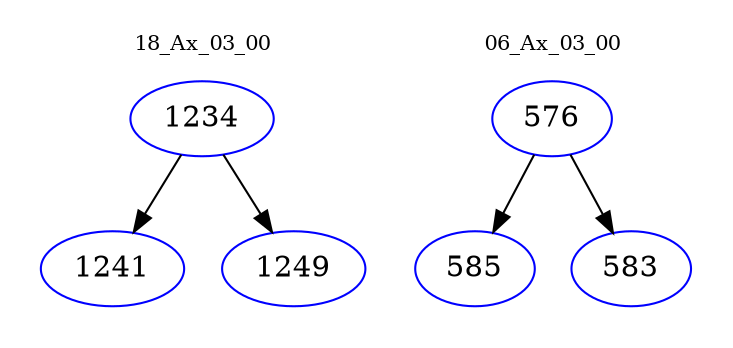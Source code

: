 digraph{
subgraph cluster_0 {
color = white
label = "18_Ax_03_00";
fontsize=10;
T0_1234 [label="1234", color="blue"]
T0_1234 -> T0_1241 [color="black"]
T0_1241 [label="1241", color="blue"]
T0_1234 -> T0_1249 [color="black"]
T0_1249 [label="1249", color="blue"]
}
subgraph cluster_1 {
color = white
label = "06_Ax_03_00";
fontsize=10;
T1_576 [label="576", color="blue"]
T1_576 -> T1_585 [color="black"]
T1_585 [label="585", color="blue"]
T1_576 -> T1_583 [color="black"]
T1_583 [label="583", color="blue"]
}
}
